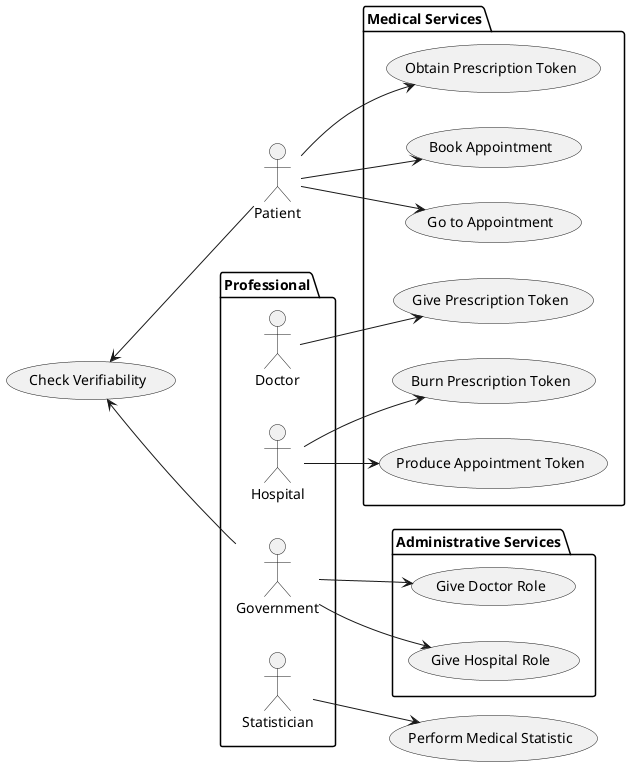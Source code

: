 @startuml
left to right direction
actor Patient as p
package Professional {
  actor Government as g
  actor Doctor as d
  actor Hospital as h
  actor Statistician as s
}

package "Medical Services" {
  usecase "Give Prescription Token" as MP
  usecase "Obtain Prescription Token" as OP 
  usecase "Book Appointment" as BA
  usecase "Produce Appointment Token" as AA
  usecase "Go to Appointment" as GTA
  usecase "Burn Prescription Token" as BPT
}

package "Administrative Services" {
  usecase "Give Doctor Role" as GDR
  usecase "Give Hospital Role" as GHR
}
 
usecase "Perform Medical Statistic" as PMS
usecase "Check Verifiability" as CV

p -up-> CV
g -up-> CV
p --> OP
p --> BA
p --> GTA
d --> MP
h --> AA
h --> BPT
g --> GDR
g --> GHR
s --> PMS
@enduml
